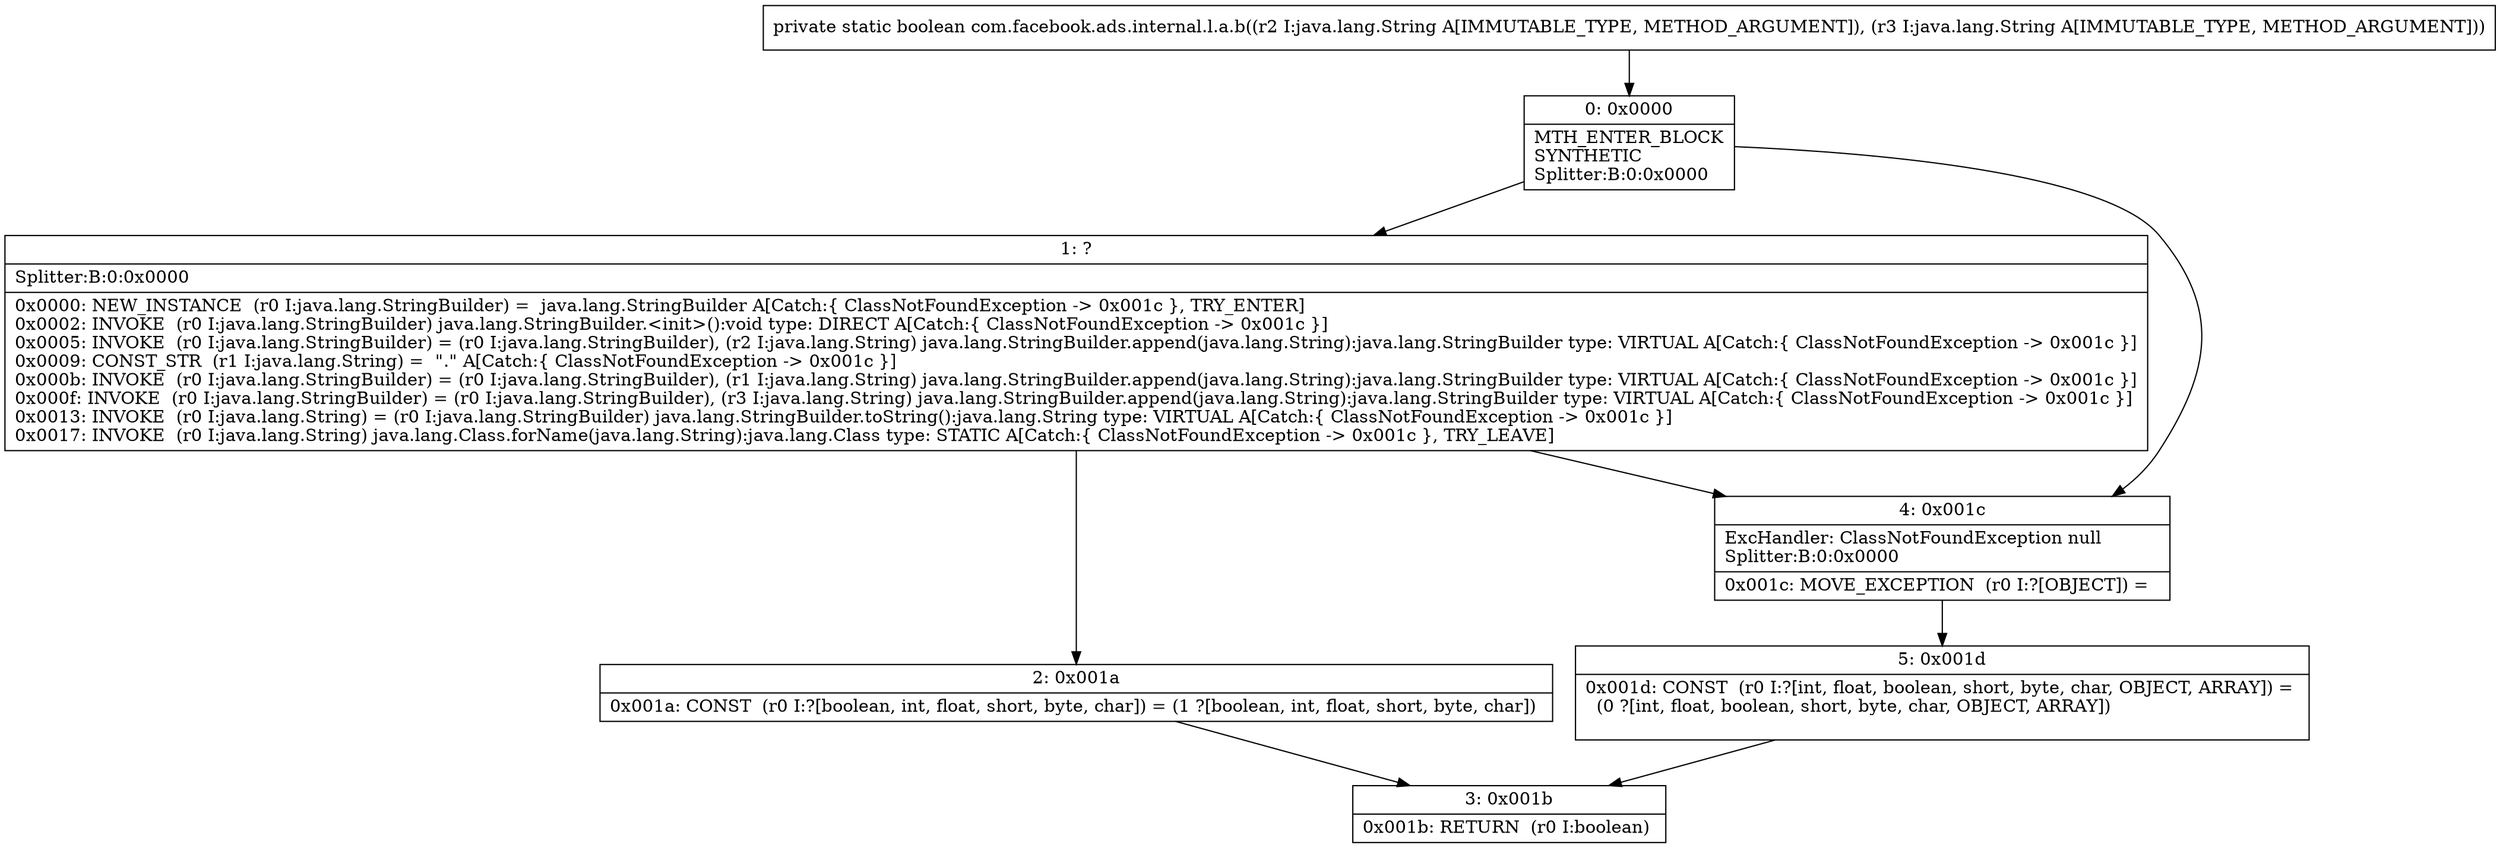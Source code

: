 digraph "CFG forcom.facebook.ads.internal.l.a.b(Ljava\/lang\/String;Ljava\/lang\/String;)Z" {
Node_0 [shape=record,label="{0\:\ 0x0000|MTH_ENTER_BLOCK\lSYNTHETIC\lSplitter:B:0:0x0000\l}"];
Node_1 [shape=record,label="{1\:\ ?|Splitter:B:0:0x0000\l|0x0000: NEW_INSTANCE  (r0 I:java.lang.StringBuilder) =  java.lang.StringBuilder A[Catch:\{ ClassNotFoundException \-\> 0x001c \}, TRY_ENTER]\l0x0002: INVOKE  (r0 I:java.lang.StringBuilder) java.lang.StringBuilder.\<init\>():void type: DIRECT A[Catch:\{ ClassNotFoundException \-\> 0x001c \}]\l0x0005: INVOKE  (r0 I:java.lang.StringBuilder) = (r0 I:java.lang.StringBuilder), (r2 I:java.lang.String) java.lang.StringBuilder.append(java.lang.String):java.lang.StringBuilder type: VIRTUAL A[Catch:\{ ClassNotFoundException \-\> 0x001c \}]\l0x0009: CONST_STR  (r1 I:java.lang.String) =  \".\" A[Catch:\{ ClassNotFoundException \-\> 0x001c \}]\l0x000b: INVOKE  (r0 I:java.lang.StringBuilder) = (r0 I:java.lang.StringBuilder), (r1 I:java.lang.String) java.lang.StringBuilder.append(java.lang.String):java.lang.StringBuilder type: VIRTUAL A[Catch:\{ ClassNotFoundException \-\> 0x001c \}]\l0x000f: INVOKE  (r0 I:java.lang.StringBuilder) = (r0 I:java.lang.StringBuilder), (r3 I:java.lang.String) java.lang.StringBuilder.append(java.lang.String):java.lang.StringBuilder type: VIRTUAL A[Catch:\{ ClassNotFoundException \-\> 0x001c \}]\l0x0013: INVOKE  (r0 I:java.lang.String) = (r0 I:java.lang.StringBuilder) java.lang.StringBuilder.toString():java.lang.String type: VIRTUAL A[Catch:\{ ClassNotFoundException \-\> 0x001c \}]\l0x0017: INVOKE  (r0 I:java.lang.String) java.lang.Class.forName(java.lang.String):java.lang.Class type: STATIC A[Catch:\{ ClassNotFoundException \-\> 0x001c \}, TRY_LEAVE]\l}"];
Node_2 [shape=record,label="{2\:\ 0x001a|0x001a: CONST  (r0 I:?[boolean, int, float, short, byte, char]) = (1 ?[boolean, int, float, short, byte, char]) \l}"];
Node_3 [shape=record,label="{3\:\ 0x001b|0x001b: RETURN  (r0 I:boolean) \l}"];
Node_4 [shape=record,label="{4\:\ 0x001c|ExcHandler: ClassNotFoundException null\lSplitter:B:0:0x0000\l|0x001c: MOVE_EXCEPTION  (r0 I:?[OBJECT]) =  \l}"];
Node_5 [shape=record,label="{5\:\ 0x001d|0x001d: CONST  (r0 I:?[int, float, boolean, short, byte, char, OBJECT, ARRAY]) = \l  (0 ?[int, float, boolean, short, byte, char, OBJECT, ARRAY])\l \l}"];
MethodNode[shape=record,label="{private static boolean com.facebook.ads.internal.l.a.b((r2 I:java.lang.String A[IMMUTABLE_TYPE, METHOD_ARGUMENT]), (r3 I:java.lang.String A[IMMUTABLE_TYPE, METHOD_ARGUMENT])) }"];
MethodNode -> Node_0;
Node_0 -> Node_1;
Node_0 -> Node_4;
Node_1 -> Node_2;
Node_1 -> Node_4;
Node_2 -> Node_3;
Node_4 -> Node_5;
Node_5 -> Node_3;
}

